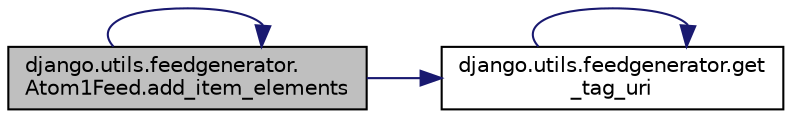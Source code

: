 digraph "django.utils.feedgenerator.Atom1Feed.add_item_elements"
{
 // LATEX_PDF_SIZE
  edge [fontname="Helvetica",fontsize="10",labelfontname="Helvetica",labelfontsize="10"];
  node [fontname="Helvetica",fontsize="10",shape=record];
  rankdir="LR";
  Node1 [label="django.utils.feedgenerator.\lAtom1Feed.add_item_elements",height=0.2,width=0.4,color="black", fillcolor="grey75", style="filled", fontcolor="black",tooltip=" "];
  Node1 -> Node1 [color="midnightblue",fontsize="10",style="solid",fontname="Helvetica"];
  Node1 -> Node2 [color="midnightblue",fontsize="10",style="solid",fontname="Helvetica"];
  Node2 [label="django.utils.feedgenerator.get\l_tag_uri",height=0.2,width=0.4,color="black", fillcolor="white", style="filled",URL="$d6/df0/namespacedjango_1_1utils_1_1feedgenerator.html#ad3d75f4bb7d752c2e73f6a077edadc60",tooltip=" "];
  Node2 -> Node2 [color="midnightblue",fontsize="10",style="solid",fontname="Helvetica"];
}
